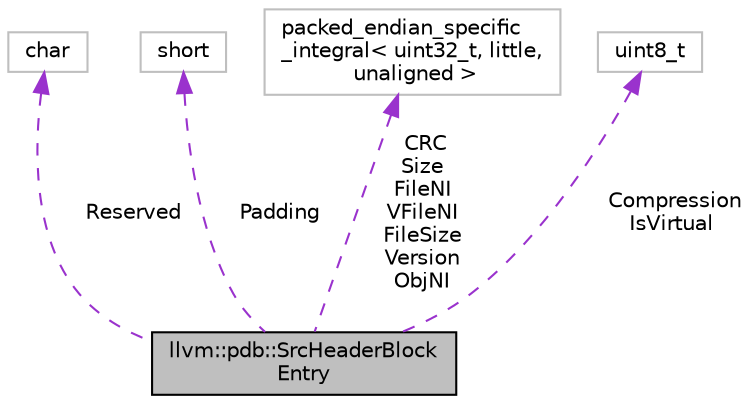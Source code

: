 digraph "llvm::pdb::SrcHeaderBlockEntry"
{
 // LATEX_PDF_SIZE
  bgcolor="transparent";
  edge [fontname="Helvetica",fontsize="10",labelfontname="Helvetica",labelfontsize="10"];
  node [fontname="Helvetica",fontsize="10",shape=record];
  Node1 [label="llvm::pdb::SrcHeaderBlock\lEntry",height=0.2,width=0.4,color="black", fillcolor="grey75", style="filled", fontcolor="black",tooltip="A single file record entry within the /src/headerblock stream."];
  Node2 -> Node1 [dir="back",color="darkorchid3",fontsize="10",style="dashed",label=" Reserved" ,fontname="Helvetica"];
  Node2 [label="char",height=0.2,width=0.4,color="grey75",tooltip=" "];
  Node3 -> Node1 [dir="back",color="darkorchid3",fontsize="10",style="dashed",label=" Padding" ,fontname="Helvetica"];
  Node3 [label="short",height=0.2,width=0.4,color="grey75",tooltip=" "];
  Node4 -> Node1 [dir="back",color="darkorchid3",fontsize="10",style="dashed",label=" CRC\nSize\nFileNI\nVFileNI\nFileSize\nVersion\nObjNI" ,fontname="Helvetica"];
  Node4 [label="packed_endian_specific\l_integral\< uint32_t, little,\l unaligned \>",height=0.2,width=0.4,color="grey75",tooltip=" "];
  Node5 -> Node1 [dir="back",color="darkorchid3",fontsize="10",style="dashed",label=" Compression\nIsVirtual" ,fontname="Helvetica"];
  Node5 [label="uint8_t",height=0.2,width=0.4,color="grey75",tooltip=" "];
}
